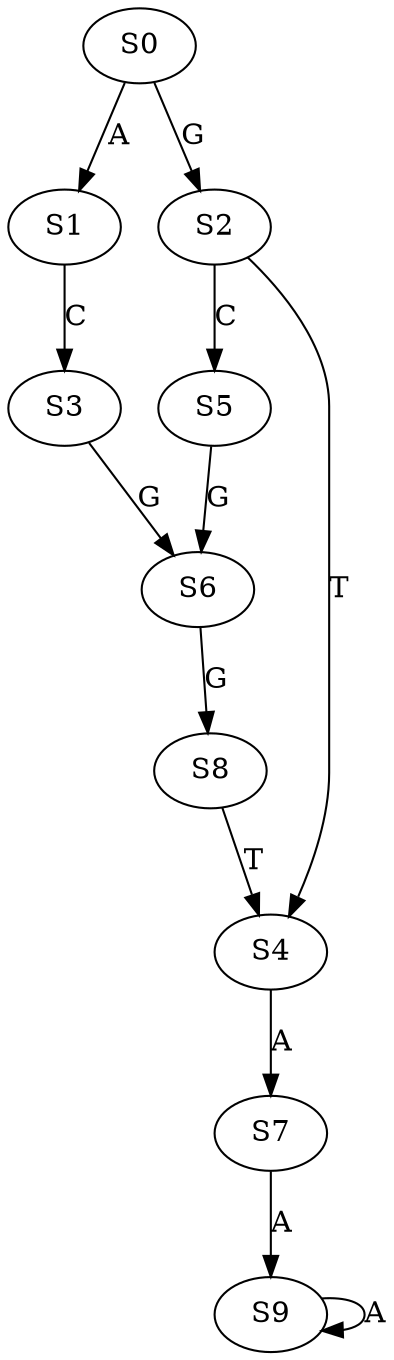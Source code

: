 strict digraph  {
	S0 -> S1 [ label = A ];
	S0 -> S2 [ label = G ];
	S1 -> S3 [ label = C ];
	S2 -> S4 [ label = T ];
	S2 -> S5 [ label = C ];
	S3 -> S6 [ label = G ];
	S4 -> S7 [ label = A ];
	S5 -> S6 [ label = G ];
	S6 -> S8 [ label = G ];
	S7 -> S9 [ label = A ];
	S8 -> S4 [ label = T ];
	S9 -> S9 [ label = A ];
}
